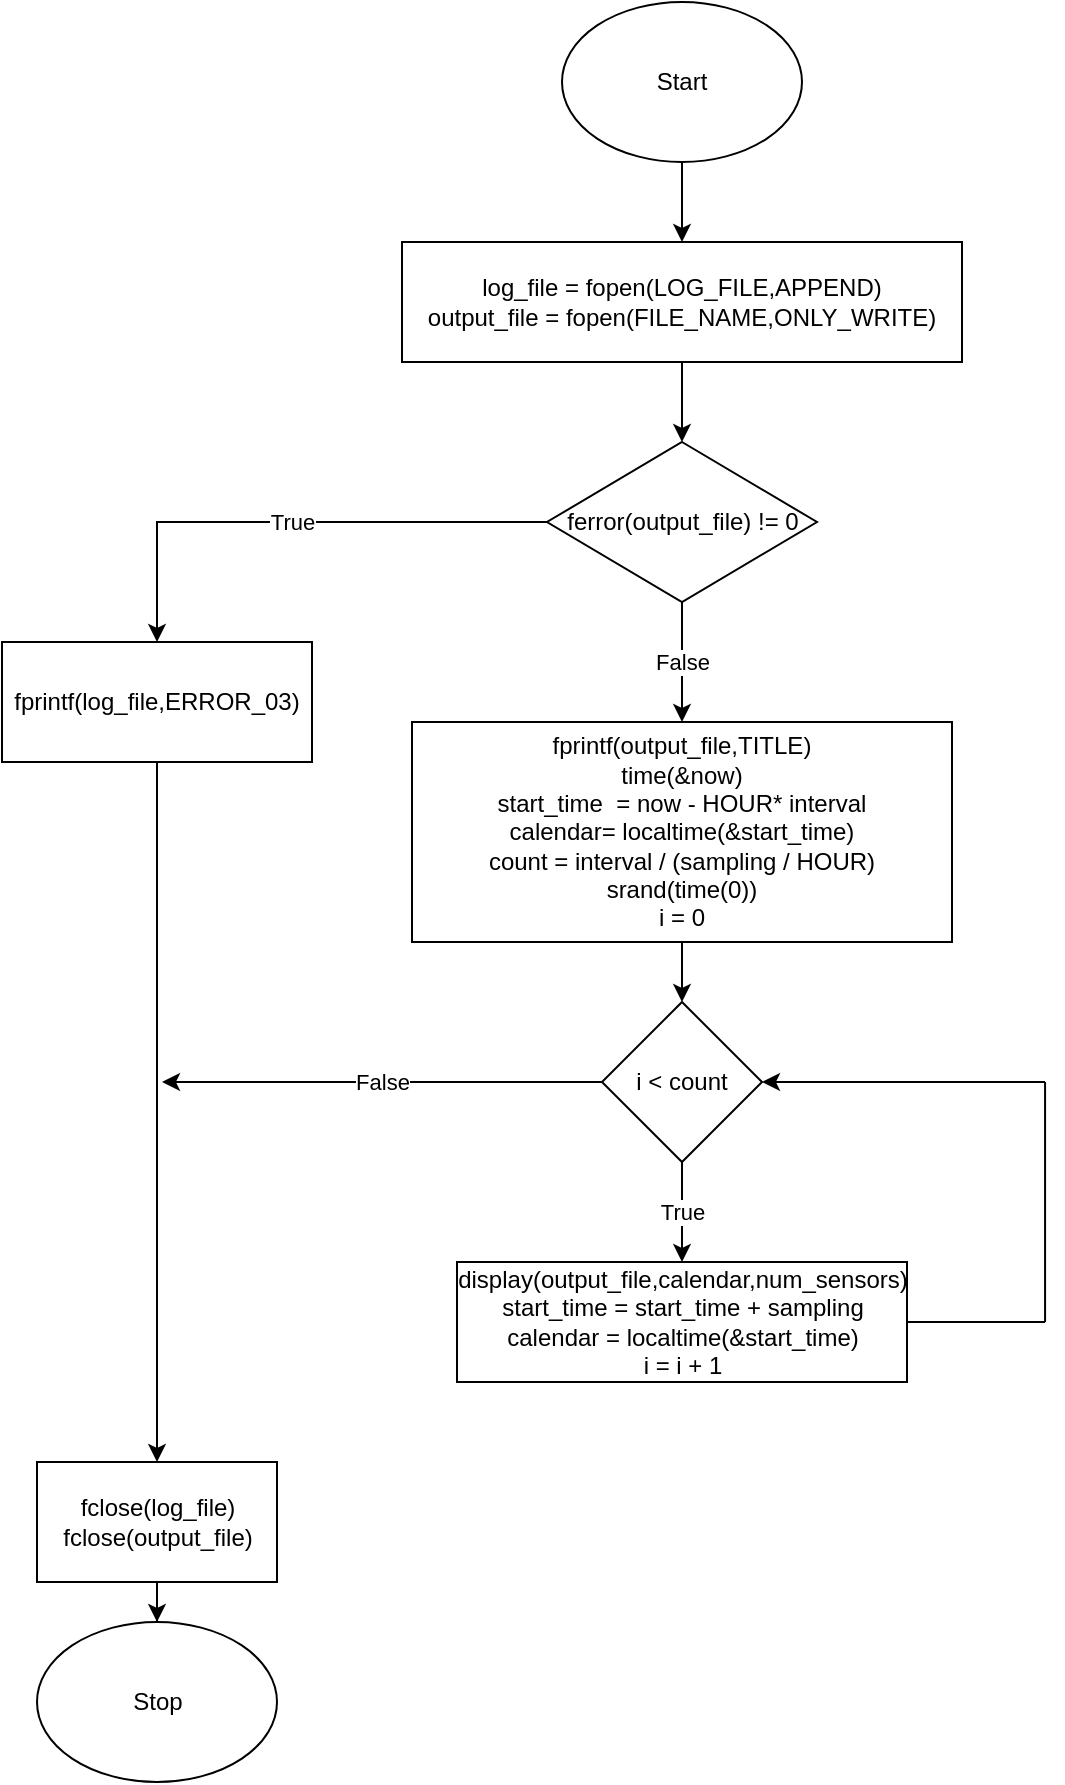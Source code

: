 <mxfile version="20.8.4" type="github">
  <diagram id="PoZaRCxUtd2-K6EB6kxk" name="Page-1">
    <mxGraphModel dx="1276" dy="469" grid="1" gridSize="10" guides="1" tooltips="1" connect="1" arrows="1" fold="1" page="1" pageScale="1" pageWidth="850" pageHeight="1100" math="0" shadow="0">
      <root>
        <mxCell id="0" />
        <mxCell id="1" parent="0" />
        <mxCell id="nEvwpiIdHOPRP8lG-Umb-18" value="" style="edgeStyle=orthogonalEdgeStyle;rounded=0;orthogonalLoop=1;jettySize=auto;html=1;" edge="1" parent="1" source="nEvwpiIdHOPRP8lG-Umb-1" target="nEvwpiIdHOPRP8lG-Umb-14">
          <mxGeometry relative="1" as="geometry" />
        </mxCell>
        <mxCell id="nEvwpiIdHOPRP8lG-Umb-1" value="Start" style="ellipse;whiteSpace=wrap;html=1;" vertex="1" parent="1">
          <mxGeometry x="350" y="20" width="120" height="80" as="geometry" />
        </mxCell>
        <mxCell id="nEvwpiIdHOPRP8lG-Umb-8" value="" style="edgeStyle=orthogonalEdgeStyle;rounded=0;orthogonalLoop=1;jettySize=auto;html=1;" edge="1" parent="1" source="nEvwpiIdHOPRP8lG-Umb-2" target="nEvwpiIdHOPRP8lG-Umb-7">
          <mxGeometry relative="1" as="geometry" />
        </mxCell>
        <mxCell id="nEvwpiIdHOPRP8lG-Umb-2" value="fprintf(output_file,TITLE)&lt;br&gt;time(&amp;amp;now)&lt;br&gt;start_time&amp;nbsp; = now - HOUR* interval&lt;br&gt;calendar= localtime(&amp;amp;start_time)&lt;br&gt;count = interval / (sampling / HOUR)&lt;br&gt;srand(time(0))&lt;br&gt;i = 0" style="whiteSpace=wrap;html=1;" vertex="1" parent="1">
          <mxGeometry x="275" y="380" width="270" height="110" as="geometry" />
        </mxCell>
        <mxCell id="nEvwpiIdHOPRP8lG-Umb-10" value="True" style="edgeStyle=orthogonalEdgeStyle;rounded=0;orthogonalLoop=1;jettySize=auto;html=1;" edge="1" parent="1" source="nEvwpiIdHOPRP8lG-Umb-7" target="nEvwpiIdHOPRP8lG-Umb-9">
          <mxGeometry relative="1" as="geometry" />
        </mxCell>
        <mxCell id="nEvwpiIdHOPRP8lG-Umb-26" value="False" style="edgeStyle=orthogonalEdgeStyle;rounded=0;orthogonalLoop=1;jettySize=auto;html=1;" edge="1" parent="1" source="nEvwpiIdHOPRP8lG-Umb-7">
          <mxGeometry relative="1" as="geometry">
            <mxPoint x="150" y="560" as="targetPoint" />
          </mxGeometry>
        </mxCell>
        <mxCell id="nEvwpiIdHOPRP8lG-Umb-7" value="i &amp;lt; count" style="rhombus;whiteSpace=wrap;html=1;" vertex="1" parent="1">
          <mxGeometry x="370" y="520" width="80" height="80" as="geometry" />
        </mxCell>
        <mxCell id="nEvwpiIdHOPRP8lG-Umb-9" value="display(output_file,calendar&lt;span style=&quot;background-color: initial;&quot;&gt;,num_sensors)&lt;/span&gt;&lt;br&gt;start_time = start_time + sampling&lt;br&gt;calendar = localtime(&amp;amp;start_time)&lt;br&gt;i = i + 1" style="whiteSpace=wrap;html=1;" vertex="1" parent="1">
          <mxGeometry x="297.5" y="650" width="225" height="60" as="geometry" />
        </mxCell>
        <mxCell id="nEvwpiIdHOPRP8lG-Umb-11" value="" style="endArrow=none;html=1;rounded=0;exitX=1;exitY=0.5;exitDx=0;exitDy=0;" edge="1" parent="1" source="nEvwpiIdHOPRP8lG-Umb-9">
          <mxGeometry width="50" height="50" relative="1" as="geometry">
            <mxPoint x="581.53" y="640" as="sourcePoint" />
            <mxPoint x="591.53" y="680" as="targetPoint" />
          </mxGeometry>
        </mxCell>
        <mxCell id="nEvwpiIdHOPRP8lG-Umb-12" value="" style="endArrow=none;html=1;rounded=0;" edge="1" parent="1">
          <mxGeometry width="50" height="50" relative="1" as="geometry">
            <mxPoint x="591.53" y="680" as="sourcePoint" />
            <mxPoint x="591.53" y="560" as="targetPoint" />
          </mxGeometry>
        </mxCell>
        <mxCell id="nEvwpiIdHOPRP8lG-Umb-13" value="" style="endArrow=classic;html=1;rounded=0;entryX=1;entryY=0.5;entryDx=0;entryDy=0;" edge="1" parent="1" target="nEvwpiIdHOPRP8lG-Umb-7">
          <mxGeometry width="50" height="50" relative="1" as="geometry">
            <mxPoint x="591.53" y="560" as="sourcePoint" />
            <mxPoint x="561.53" y="520" as="targetPoint" />
          </mxGeometry>
        </mxCell>
        <mxCell id="nEvwpiIdHOPRP8lG-Umb-19" value="" style="edgeStyle=orthogonalEdgeStyle;rounded=0;orthogonalLoop=1;jettySize=auto;html=1;" edge="1" parent="1" source="nEvwpiIdHOPRP8lG-Umb-14" target="nEvwpiIdHOPRP8lG-Umb-16">
          <mxGeometry relative="1" as="geometry" />
        </mxCell>
        <mxCell id="nEvwpiIdHOPRP8lG-Umb-14" value="log_file = fopen(LOG_FILE,APPEND)&lt;br&gt;output_file = fopen(FILE_NAME,ONLY_WRITE)" style="whiteSpace=wrap;html=1;" vertex="1" parent="1">
          <mxGeometry x="270" y="140" width="280" height="60" as="geometry" />
        </mxCell>
        <mxCell id="nEvwpiIdHOPRP8lG-Umb-23" value="False" style="edgeStyle=orthogonalEdgeStyle;rounded=0;orthogonalLoop=1;jettySize=auto;html=1;" edge="1" parent="1" source="nEvwpiIdHOPRP8lG-Umb-16" target="nEvwpiIdHOPRP8lG-Umb-2">
          <mxGeometry relative="1" as="geometry" />
        </mxCell>
        <mxCell id="nEvwpiIdHOPRP8lG-Umb-32" value="True" style="edgeStyle=orthogonalEdgeStyle;rounded=0;orthogonalLoop=1;jettySize=auto;html=1;" edge="1" parent="1" source="nEvwpiIdHOPRP8lG-Umb-16" target="nEvwpiIdHOPRP8lG-Umb-31">
          <mxGeometry relative="1" as="geometry" />
        </mxCell>
        <mxCell id="nEvwpiIdHOPRP8lG-Umb-16" value="ferror(output_file) != 0" style="rhombus;whiteSpace=wrap;html=1;" vertex="1" parent="1">
          <mxGeometry x="342.5" y="240" width="135" height="80" as="geometry" />
        </mxCell>
        <mxCell id="nEvwpiIdHOPRP8lG-Umb-30" value="" style="edgeStyle=orthogonalEdgeStyle;rounded=0;orthogonalLoop=1;jettySize=auto;html=1;" edge="1" parent="1" source="nEvwpiIdHOPRP8lG-Umb-20" target="nEvwpiIdHOPRP8lG-Umb-29">
          <mxGeometry relative="1" as="geometry" />
        </mxCell>
        <mxCell id="nEvwpiIdHOPRP8lG-Umb-20" value="fclose(log_file)&lt;br&gt;fclose(output_file)" style="whiteSpace=wrap;html=1;" vertex="1" parent="1">
          <mxGeometry x="87.5" y="750" width="120" height="60" as="geometry" />
        </mxCell>
        <mxCell id="nEvwpiIdHOPRP8lG-Umb-29" value="Stop" style="ellipse;whiteSpace=wrap;html=1;" vertex="1" parent="1">
          <mxGeometry x="87.5" y="830" width="120" height="80" as="geometry" />
        </mxCell>
        <mxCell id="nEvwpiIdHOPRP8lG-Umb-33" style="edgeStyle=orthogonalEdgeStyle;rounded=0;orthogonalLoop=1;jettySize=auto;html=1;entryX=0.5;entryY=0;entryDx=0;entryDy=0;" edge="1" parent="1" source="nEvwpiIdHOPRP8lG-Umb-31" target="nEvwpiIdHOPRP8lG-Umb-20">
          <mxGeometry relative="1" as="geometry" />
        </mxCell>
        <mxCell id="nEvwpiIdHOPRP8lG-Umb-31" value="fprintf(log_file,ERROR_03)" style="whiteSpace=wrap;html=1;" vertex="1" parent="1">
          <mxGeometry x="70" y="340" width="155" height="60" as="geometry" />
        </mxCell>
      </root>
    </mxGraphModel>
  </diagram>
</mxfile>
